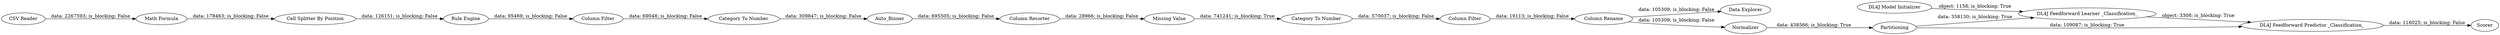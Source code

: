 digraph {
	"-5906738739644535909_13" [label="Category To Number"]
	"6544853508115360349_80" [label=Scorer]
	"2349119613879930827_6" [label="Column Resorter"]
	"2349119613879930827_150" [label="Category To Number"]
	"6544853508115360349_149" [label=Auto_Binner]
	"6544853508115360349_153" [label="Data Explorer"]
	"6544853508115360349_77" [label="DL4J Model Initializer"]
	"6544853508115360349_79" [label="DL4J Feedforward Predictor _Classification_"]
	"-5906738739644535909_5" [label="Column Filter"]
	"-5906738739644535909_2" [label="Math Formula"]
	"6544853508115360349_84" [label="DL4J Feedforward Learner _Classification_"]
	"6544853508115360349_85" [label="Column Filter"]
	"2349119613879930827_15" [label="Missing Value"]
	"6544853508115360349_29" [label=Partitioning]
	"6544853508115360349_1" [label="CSV Reader"]
	"-5906738739644535909_3" [label="Cell Splitter By Position"]
	"6544853508115360349_136" [label="Column Rename"]
	"-5906738739644535909_4" [label="Rule Engine"]
	"6544853508115360349_134" [label=Normalizer]
	"-5906738739644535909_4" -> "-5906738739644535909_5" [label="data: 95469; is_blocking: False"]
	"6544853508115360349_84" -> "6544853508115360349_79" [label="object: 3308; is_blocking: True"]
	"-5906738739644535909_3" -> "-5906738739644535909_4" [label="data: 126151; is_blocking: False"]
	"6544853508115360349_77" -> "6544853508115360349_84" [label="object: 1158; is_blocking: True"]
	"6544853508115360349_1" -> "-5906738739644535909_2" [label="data: 2267593; is_blocking: False"]
	"6544853508115360349_29" -> "6544853508115360349_84" [label="data: 358130; is_blocking: True"]
	"2349119613879930827_150" -> "6544853508115360349_85" [label="data: 570037; is_blocking: False"]
	"6544853508115360349_136" -> "6544853508115360349_153" [label="data: 105309; is_blocking: False"]
	"2349119613879930827_6" -> "2349119613879930827_15" [label="data: 28966; is_blocking: False"]
	"-5906738739644535909_5" -> "-5906738739644535909_13" [label="data: 69048; is_blocking: False"]
	"6544853508115360349_136" -> "6544853508115360349_134" [label="data: 105309; is_blocking: False"]
	"6544853508115360349_134" -> "6544853508115360349_29" [label="data: 438566; is_blocking: True"]
	"-5906738739644535909_13" -> "6544853508115360349_149" [label="data: 309847; is_blocking: False"]
	"6544853508115360349_79" -> "6544853508115360349_80" [label="data: 116025; is_blocking: False"]
	"6544853508115360349_29" -> "6544853508115360349_79" [label="data: 109087; is_blocking: True"]
	"2349119613879930827_15" -> "2349119613879930827_150" [label="data: 741241; is_blocking: True"]
	"-5906738739644535909_2" -> "-5906738739644535909_3" [label="data: 178463; is_blocking: False"]
	"6544853508115360349_149" -> "2349119613879930827_6" [label="data: 695505; is_blocking: False"]
	"6544853508115360349_85" -> "6544853508115360349_136" [label="data: 19113; is_blocking: False"]
	rankdir=LR
}
